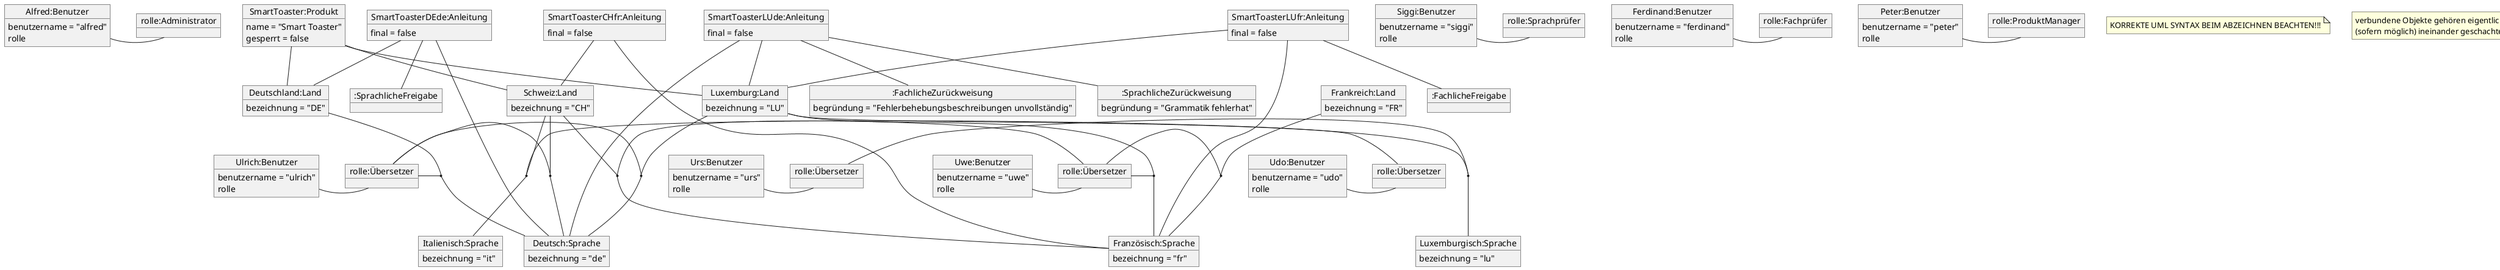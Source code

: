 @startuml 1b

note "KORREKTE UML SYNTAX BEIM ABZEICHNEN BEACHTEN!!!" as n2

'' Paragraph 1

note "verbundene Objekte gehören eigentlich\n(sofern möglich) ineinander geschachtelt" as n1

object "Alfred:Benutzer" as b1{
    benutzername = "alfred"
    rolle
}
object "rolle:Administrator" as r1
b1::rolle - r1


object "Ulrich:Benutzer" as b2{
    benutzername = "ulrich"
    rolle
}
object "rolle:Übersetzer" as ü2
b2::rolle - ü2

object "Uwe:Benutzer" as b3{
    benutzername = "uwe"
    rolle
}
object "rolle:Übersetzer" as ü3
b3::rolle - ü3

object "Udo:Benutzer" as b4{
    benutzername = "udo"
    rolle
}
object "rolle:Übersetzer" as ü4
b4::rolle - ü4

object "Urs:Benutzer" as b5{
    benutzername = "urs"
    rolle
}
object "rolle:Übersetzer" as ü5
b5::rolle - ü5

object "Siggi:Benutzer" as b6{
    benutzername = "siggi"
    rolle
}
object "rolle:Sprachprüfer" as s6
b6::rolle - s6

object "Ferdinand:Benutzer" as b7{
    benutzername = "ferdinand"
    rolle
}
object "rolle:Fachprüfer" as f7
b7::rolle - f7

object "Peter:Benutzer" as b8{
    benutzername = "peter"
    rolle
}
object "rolle:ProduktManager" as p8
b8::rolle - p8

'' Paragraph 2

object "Deutschland:Land" as DE{
    bezeichnung = "DE"
}
object "Schweiz:Land" as CH{
    bezeichnung = "CH"
}
object "Frankreich:Land" as FR{
    bezeichnung = "FR"
}
object "Luxemburg:Land" as LU{
    bezeichnung = "LU"
}

'' Paragraph 3

object "Deutsch:Sprache" as de{
    bezeichnung = "de"
}
object "Französisch:Sprache" as fr{
    bezeichnung = "fr"
}
object "Italienisch:Sprache" as it{
    bezeichnung = "it"
}
object "Luxemburgisch:Sprache" as lb{
    bezeichnung = "lu"
}

'' P4

DE -- de
CH -- fr
CH -- it
CH -- de
LU -- fr
LU -- de
LU -- lb
FR -- fr

ü2 - (DE,de)
ü3 -- (CH,fr)
ü4 - (CH,it)
ü2 -- (CH,de)
ü3 - (LU,fr)
ü2 -- (LU,de)
ü5 - (LU,lb)
ü3 -- (FR,fr)

'' P5

object "SmartToaster:Produkt" as st{
    name = "Smart Toaster"
    gesperrt = false
}
st -- DE
st -- CH
st -- LU

'' P6
'' TODO von Ulrich
object "SmartToasterLUde:Anleitung" as stLUde{
    final = false
}
stLUde -- de
stLUde -- LU

object "SmartToasterDEde:Anleitung" as stDEde{
    final = false
}
stDEde -- de
stDEde -- DE

'' P7
'' TODO von Uwe

object "SmartToasterLUfr:Anleitung" as stLUfr{
    final = false
}
stLUfr -- fr
stLUfr -- LU

object "SmartToasterCHfr:Anleitung" as stCHfr{
    final = false
}
stCHfr -- fr
stCHfr -- CH

'' P8
'' P9

object ":SprachlicheFreigabe" as spfrei
stDEde -- spfrei

'' P10
object ":SprachlicheZurückweisung" as grammar{
    begründung = "Grammatik fehlerhat"
}
stLUde -- grammar

''P11
object ":FachlicheZurückweisung" as unvoll{
    begründung = "Fehlerbehebungsbeschreibungen unvollständig"
}
stLUde -- unvoll

''P12
object ":FachlicheFreigabe" as fachFrei
stLUfr -- fachFrei

'''



@enduml